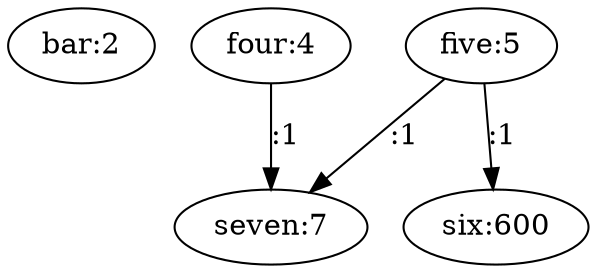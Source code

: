 digraph Adjacency_matrix
{
	# vertices:
	v0x5ac0580 [label="bar:2"];
	v0x5ac0680 [label="four:4"];
	v0x5ac0700 [label="five:5"];
	v0x5ac0780 [label="six:600"];
	v0x5ac0800 [label="seven:7"];

	# edges:
	v0x5ac0680 -> v0x5ac0800 [label=":1"];
	v0x5ac0700 -> v0x5ac0780 [label=":1"];
	v0x5ac0700 -> v0x5ac0800 [label=":1"];

	# adjacency:
	# 0,0,0,0,0,0,0,
	# 0,0,0,0,0,0,0,
	# 0,0,0,0,0,0,0,
	# 0,0,0,0,0,0,1,
	# 0,0,0,0,0,1,1,
	# 0,0,0,0,0,0,0,
	# 0,0,0,0,0,0,0,

}


